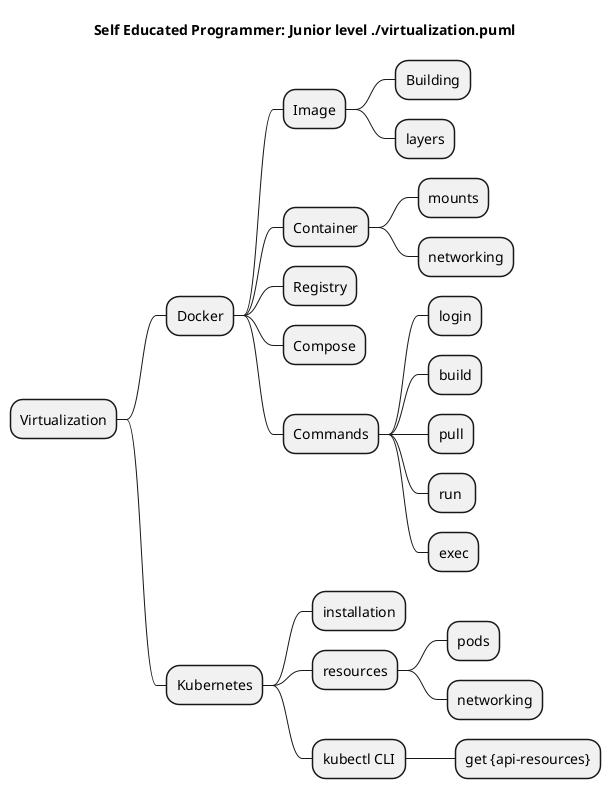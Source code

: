 @startmindmap
title Self Educated Programmer: Junior level ./virtualization.puml

* Virtualization
** Docker
*** Image
**** Building
**** layers
*** Container
**** mounts
**** networking
*** Registry
*** Compose
*** Commands
**** login
**** build
**** pull
**** run 
**** exec
** Kubernetes
*** installation
*** resources
**** pods
**** networking
*** kubectl CLI
**** get {api-resources}
@endmindmap
